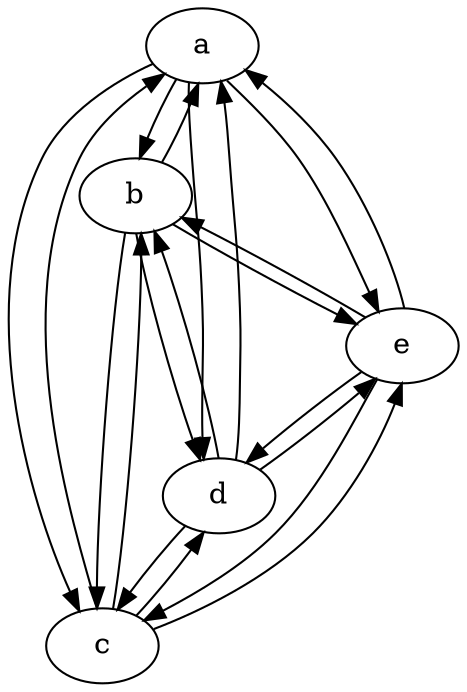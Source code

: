 digraph G {
  a [ label="a" ];
  b [ label="b" ];
  c [ label="c" ];
  d [ label="d" ];
  e [ label="e" ];
  a -> b;
  a -> c;
  a -> d;
  a -> e;
  b -> a;
  b -> c;
  b -> d;
  b -> e;
  c -> a;
  c -> b;
  c -> d;
  c -> e;
  d -> a;
  d -> b;
  d -> c;
  d -> e;
  e -> a;
  e -> b;
  e -> c;
  e -> d;
}
